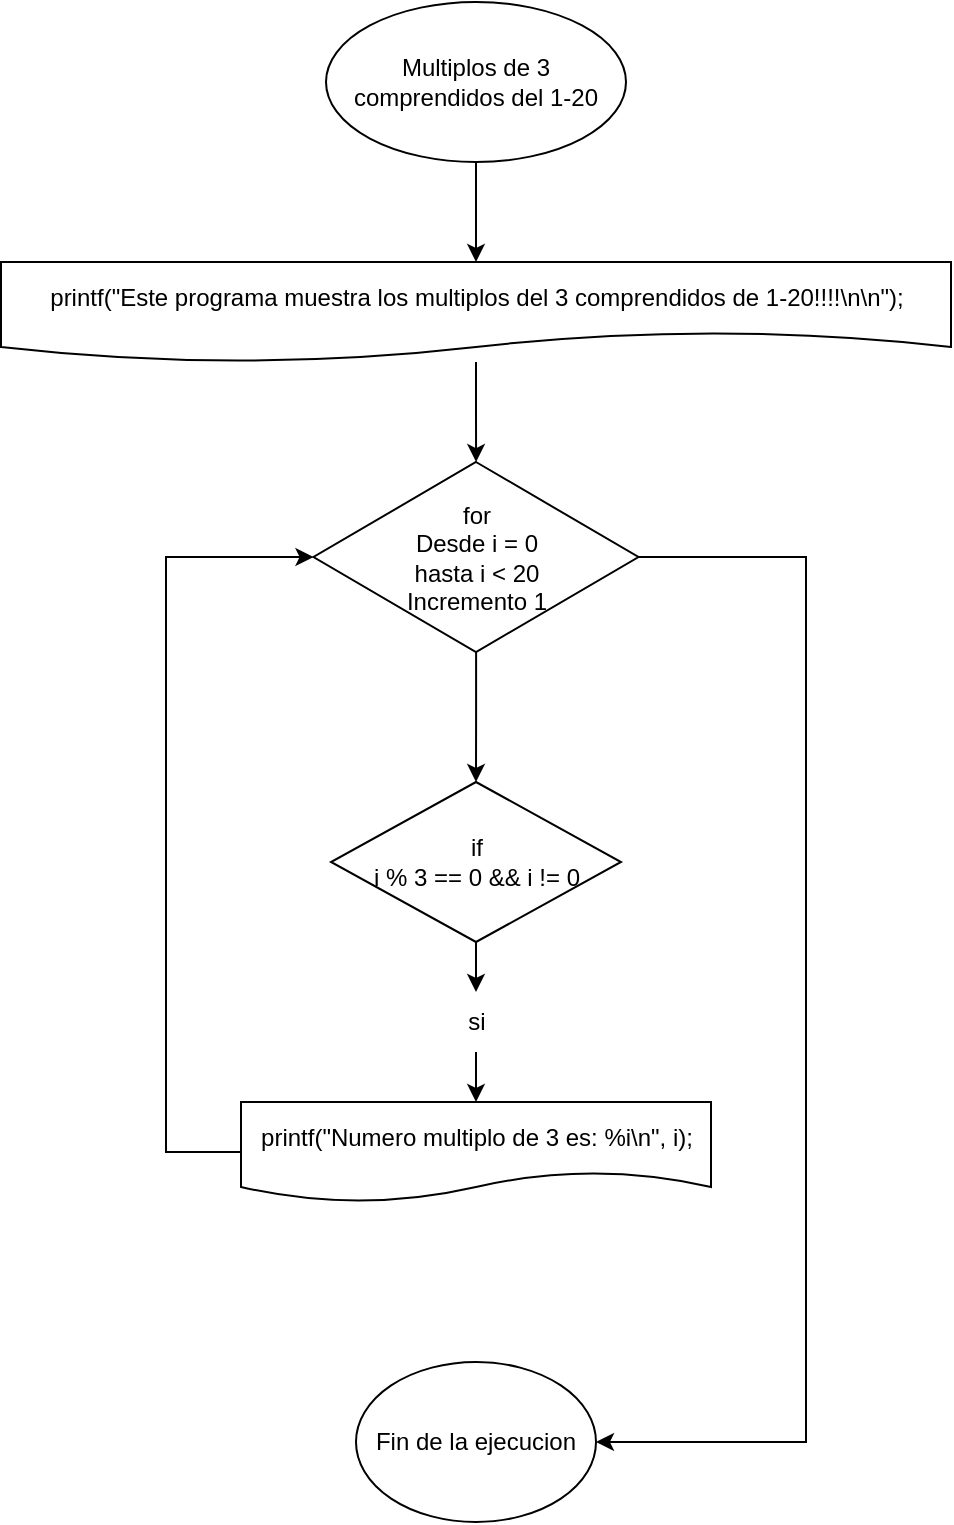 <mxfile version="26.2.2">
  <diagram name="Página-1" id="1b-hdF2nXv2eN2WPswJz">
    <mxGraphModel dx="858" dy="513" grid="1" gridSize="10" guides="1" tooltips="1" connect="1" arrows="1" fold="1" page="1" pageScale="1" pageWidth="827" pageHeight="1169" math="0" shadow="0">
      <root>
        <mxCell id="0" />
        <mxCell id="1" parent="0" />
        <mxCell id="S0YLtl1igj_gyt4eCJk1-4" value="" style="edgeStyle=orthogonalEdgeStyle;rounded=0;orthogonalLoop=1;jettySize=auto;html=1;" edge="1" parent="1" source="S0YLtl1igj_gyt4eCJk1-1" target="S0YLtl1igj_gyt4eCJk1-3">
          <mxGeometry relative="1" as="geometry" />
        </mxCell>
        <mxCell id="S0YLtl1igj_gyt4eCJk1-1" value="Multiplos de 3 comprendidos del 1-20" style="ellipse;whiteSpace=wrap;html=1;" vertex="1" parent="1">
          <mxGeometry x="330" y="60" width="150" height="80" as="geometry" />
        </mxCell>
        <mxCell id="S0YLtl1igj_gyt4eCJk1-6" value="" style="edgeStyle=orthogonalEdgeStyle;rounded=0;orthogonalLoop=1;jettySize=auto;html=1;" edge="1" parent="1" source="S0YLtl1igj_gyt4eCJk1-3" target="S0YLtl1igj_gyt4eCJk1-5">
          <mxGeometry relative="1" as="geometry" />
        </mxCell>
        <mxCell id="S0YLtl1igj_gyt4eCJk1-3" value="printf(&quot;Este programa muestra los multiplos del 3 comprendidos de 1-20!!!!\n\n&quot;);" style="shape=document;whiteSpace=wrap;html=1;boundedLbl=1;" vertex="1" parent="1">
          <mxGeometry x="167.5" y="190" width="475" height="50" as="geometry" />
        </mxCell>
        <mxCell id="S0YLtl1igj_gyt4eCJk1-8" value="" style="edgeStyle=orthogonalEdgeStyle;rounded=0;orthogonalLoop=1;jettySize=auto;html=1;" edge="1" parent="1" source="S0YLtl1igj_gyt4eCJk1-5" target="S0YLtl1igj_gyt4eCJk1-7">
          <mxGeometry relative="1" as="geometry" />
        </mxCell>
        <mxCell id="S0YLtl1igj_gyt4eCJk1-15" style="edgeStyle=orthogonalEdgeStyle;rounded=0;orthogonalLoop=1;jettySize=auto;html=1;entryX=1;entryY=0.5;entryDx=0;entryDy=0;" edge="1" parent="1" source="S0YLtl1igj_gyt4eCJk1-5" target="S0YLtl1igj_gyt4eCJk1-14">
          <mxGeometry relative="1" as="geometry">
            <Array as="points">
              <mxPoint x="570" y="338" />
              <mxPoint x="570" y="780" />
            </Array>
          </mxGeometry>
        </mxCell>
        <mxCell id="S0YLtl1igj_gyt4eCJk1-5" value="for&lt;div&gt;Desde i = 0&lt;/div&gt;&lt;div&gt;hasta i &amp;lt; 20&lt;/div&gt;&lt;div&gt;Incremento 1&lt;/div&gt;" style="rhombus;whiteSpace=wrap;html=1;" vertex="1" parent="1">
          <mxGeometry x="323.75" y="290" width="162.5" height="95" as="geometry" />
        </mxCell>
        <mxCell id="S0YLtl1igj_gyt4eCJk1-10" value="" style="edgeStyle=orthogonalEdgeStyle;rounded=0;orthogonalLoop=1;jettySize=auto;html=1;" edge="1" parent="1" source="S0YLtl1igj_gyt4eCJk1-7" target="S0YLtl1igj_gyt4eCJk1-9">
          <mxGeometry relative="1" as="geometry" />
        </mxCell>
        <mxCell id="S0YLtl1igj_gyt4eCJk1-7" value="if&lt;div&gt;i % 3 == 0 &amp;amp;&amp;amp; i != 0&lt;/div&gt;" style="rhombus;whiteSpace=wrap;html=1;" vertex="1" parent="1">
          <mxGeometry x="332.5" y="450" width="145" height="80" as="geometry" />
        </mxCell>
        <mxCell id="S0YLtl1igj_gyt4eCJk1-12" value="" style="edgeStyle=orthogonalEdgeStyle;rounded=0;orthogonalLoop=1;jettySize=auto;html=1;" edge="1" parent="1" source="S0YLtl1igj_gyt4eCJk1-9" target="S0YLtl1igj_gyt4eCJk1-11">
          <mxGeometry relative="1" as="geometry" />
        </mxCell>
        <mxCell id="S0YLtl1igj_gyt4eCJk1-9" value="si" style="text;html=1;align=center;verticalAlign=middle;resizable=0;points=[];autosize=1;strokeColor=none;fillColor=none;" vertex="1" parent="1">
          <mxGeometry x="390" y="555" width="30" height="30" as="geometry" />
        </mxCell>
        <mxCell id="S0YLtl1igj_gyt4eCJk1-13" style="edgeStyle=orthogonalEdgeStyle;rounded=0;orthogonalLoop=1;jettySize=auto;html=1;entryX=0;entryY=0.5;entryDx=0;entryDy=0;" edge="1" parent="1" source="S0YLtl1igj_gyt4eCJk1-11" target="S0YLtl1igj_gyt4eCJk1-5">
          <mxGeometry relative="1" as="geometry">
            <Array as="points">
              <mxPoint x="250" y="635" />
              <mxPoint x="250" y="338" />
            </Array>
          </mxGeometry>
        </mxCell>
        <mxCell id="S0YLtl1igj_gyt4eCJk1-11" value="printf(&quot;Numero multiplo de 3 es: %i\n&quot;, i);" style="shape=document;whiteSpace=wrap;html=1;boundedLbl=1;" vertex="1" parent="1">
          <mxGeometry x="287.5" y="610" width="235" height="50" as="geometry" />
        </mxCell>
        <mxCell id="S0YLtl1igj_gyt4eCJk1-14" value="Fin de la ejecucion" style="ellipse;whiteSpace=wrap;html=1;" vertex="1" parent="1">
          <mxGeometry x="345" y="740" width="120" height="80" as="geometry" />
        </mxCell>
      </root>
    </mxGraphModel>
  </diagram>
</mxfile>
